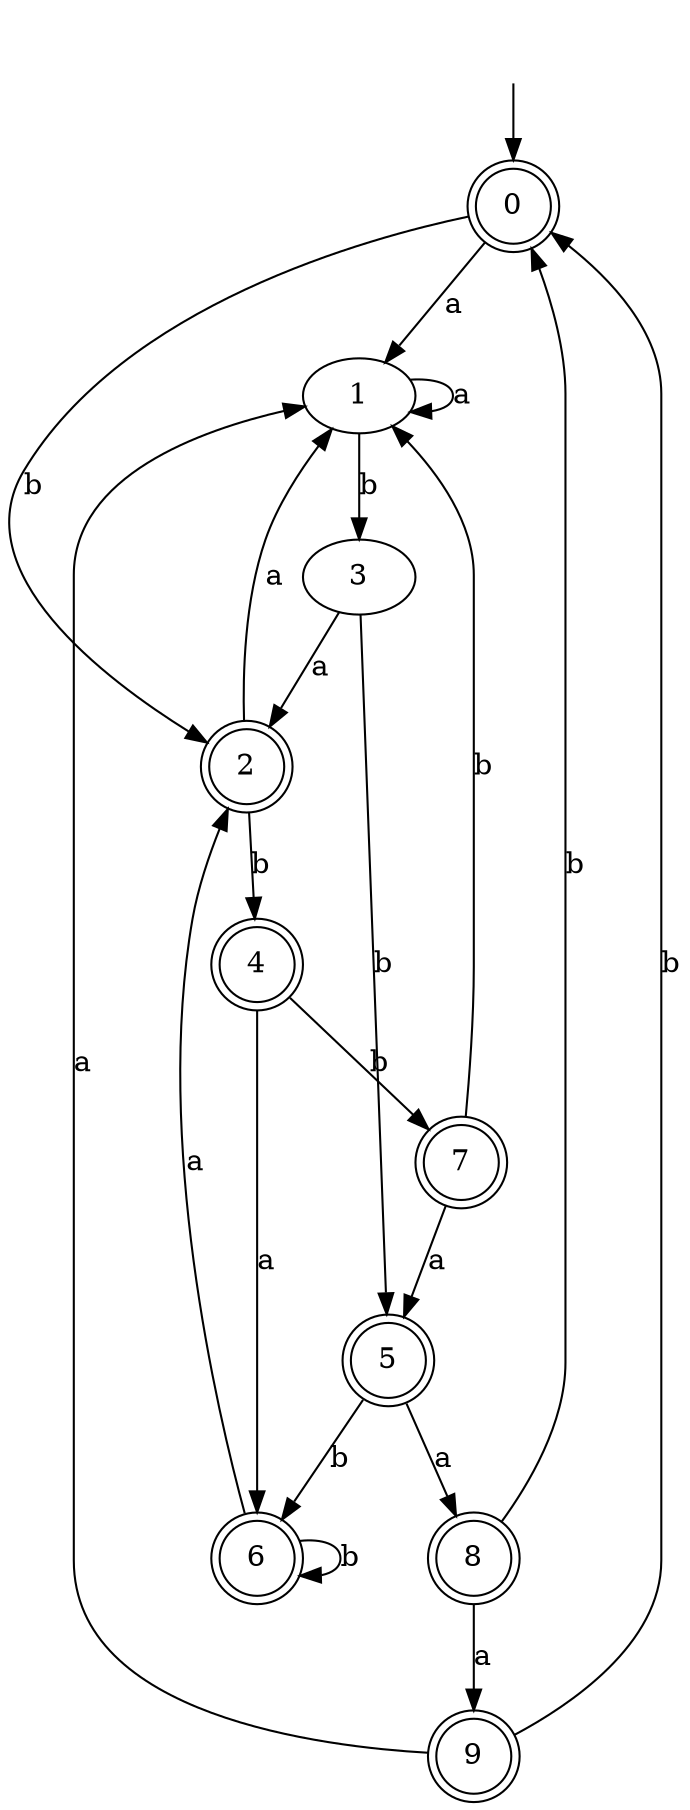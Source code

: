 digraph RandomDFA {
  __start0 [label="", shape=none];
  __start0 -> 0 [label=""];
  0 [shape=circle] [shape=doublecircle]
  0 -> 1 [label="a"]
  0 -> 2 [label="b"]
  1
  1 -> 1 [label="a"]
  1 -> 3 [label="b"]
  2 [shape=doublecircle]
  2 -> 1 [label="a"]
  2 -> 4 [label="b"]
  3
  3 -> 2 [label="a"]
  3 -> 5 [label="b"]
  4 [shape=doublecircle]
  4 -> 6 [label="a"]
  4 -> 7 [label="b"]
  5 [shape=doublecircle]
  5 -> 8 [label="a"]
  5 -> 6 [label="b"]
  6 [shape=doublecircle]
  6 -> 2 [label="a"]
  6 -> 6 [label="b"]
  7 [shape=doublecircle]
  7 -> 5 [label="a"]
  7 -> 1 [label="b"]
  8 [shape=doublecircle]
  8 -> 9 [label="a"]
  8 -> 0 [label="b"]
  9 [shape=doublecircle]
  9 -> 1 [label="a"]
  9 -> 0 [label="b"]
}
